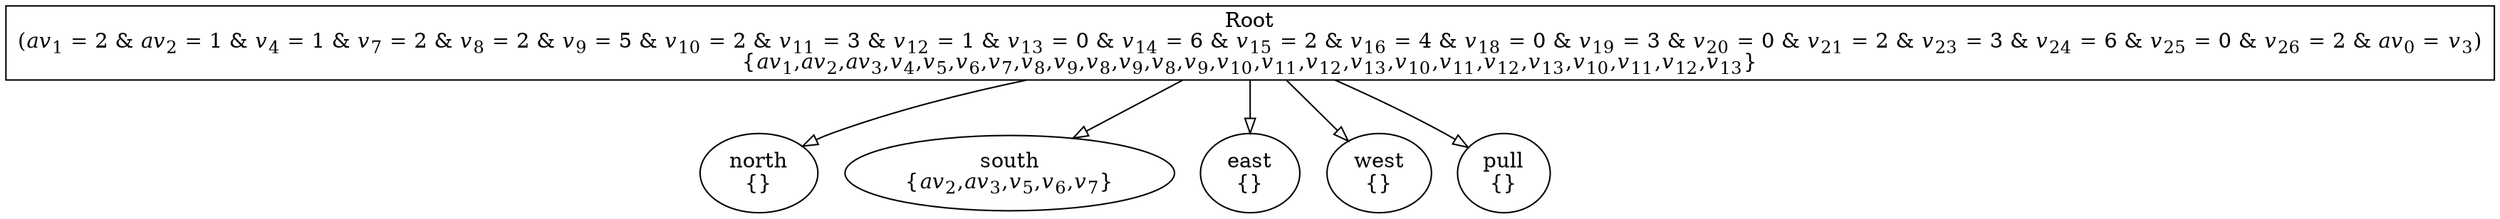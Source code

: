 digraph hierarchy {
node [shape=rectangle]
edge [arrowhead=empty]

Root [label=<Root<br/>(<i>av</i><sub>1</sub> = 2 &amp; <i>av</i><sub>2</sub> = 1 &amp; <i>v</i><sub>4</sub> = 1 &amp; <i>v</i><sub>7</sub> = 2 &amp; <i>v</i><sub>8</sub> = 2 &amp; <i>v</i><sub>9</sub> = 5 &amp; <i>v</i><sub>10</sub> = 2 &amp; <i>v</i><sub>11</sub> = 3 &amp; <i>v</i><sub>12</sub> = 1 &amp; <i>v</i><sub>13</sub> = 0 &amp; <i>v</i><sub>14</sub> = 6 &amp; <i>v</i><sub>15</sub> = 2 &amp; <i>v</i><sub>16</sub> = 4 &amp; <i>v</i><sub>18</sub> = 0 &amp; <i>v</i><sub>19</sub> = 3 &amp; <i>v</i><sub>20</sub> = 0 &amp; <i>v</i><sub>21</sub> = 2 &amp; <i>v</i><sub>23</sub> = 3 &amp; <i>v</i><sub>24</sub> = 6 &amp; <i>v</i><sub>25</sub> = 0 &amp; <i>v</i><sub>26</sub> = 2 &amp; <i>av</i><sub>0</sub> = <i>v</i><sub>3</sub>)<br/>{<i>av</i><sub>1</sub>,<i>av</i><sub>2</sub>,<i>av</i><sub>3</sub>,<i>v</i><sub>4</sub>,<i>v</i><sub>5</sub>,<i>v</i><sub>6</sub>,<i>v</i><sub>7</sub>,<i>v</i><sub>8</sub>,<i>v</i><sub>9</sub>,<i>v</i><sub>8</sub>,<i>v</i><sub>9</sub>,<i>v</i><sub>8</sub>,<i>v</i><sub>9</sub>,<i>v</i><sub>10</sub>,<i>v</i><sub>11</sub>,<i>v</i><sub>12</sub>,<i>v</i><sub>13</sub>,<i>v</i><sub>10</sub>,<i>v</i><sub>11</sub>,<i>v</i><sub>12</sub>,<i>v</i><sub>13</sub>,<i>v</i><sub>10</sub>,<i>v</i><sub>11</sub>,<i>v</i><sub>12</sub>,<i>v</i><sub>13</sub>}>]
Root -> north
Root -> south
Root -> east
Root -> west
Root -> pull

pull [label=<pull<br/>{}>,shape=ellipse]

west [label=<west<br/>{}>,shape=ellipse]

east [label=<east<br/>{}>,shape=ellipse]

south [label=<south<br/>{<i>av</i><sub>2</sub>,<i>av</i><sub>3</sub>,<i>v</i><sub>5</sub>,<i>v</i><sub>6</sub>,<i>v</i><sub>7</sub>}>,shape=ellipse]

north [label=<north<br/>{}>,shape=ellipse]

}
